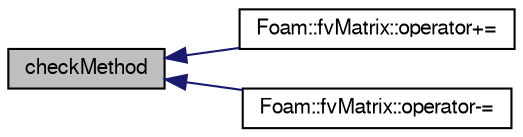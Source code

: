 digraph "checkMethod"
{
  bgcolor="transparent";
  edge [fontname="FreeSans",fontsize="10",labelfontname="FreeSans",labelfontsize="10"];
  node [fontname="FreeSans",fontsize="10",shape=record];
  rankdir="LR";
  Node1 [label="checkMethod",height=0.2,width=0.4,color="black", fillcolor="grey75", style="filled" fontcolor="black"];
  Node1 -> Node2 [dir="back",color="midnightblue",fontsize="10",style="solid",fontname="FreeSans"];
  Node2 [label="Foam::fvMatrix::operator+=",height=0.2,width=0.4,color="black",URL="$a00850.html#a3b35570cf4d5c9f6922532e61ce4cdd4"];
  Node1 -> Node3 [dir="back",color="midnightblue",fontsize="10",style="solid",fontname="FreeSans"];
  Node3 [label="Foam::fvMatrix::operator-=",height=0.2,width=0.4,color="black",URL="$a00850.html#a02b5ab6b6deba7735837707b7fe71638"];
}
